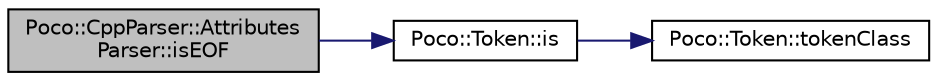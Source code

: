 digraph "Poco::CppParser::AttributesParser::isEOF"
{
 // LATEX_PDF_SIZE
  edge [fontname="Helvetica",fontsize="10",labelfontname="Helvetica",labelfontsize="10"];
  node [fontname="Helvetica",fontsize="10",shape=record];
  rankdir="LR";
  Node1 [label="Poco::CppParser::Attributes\lParser::isEOF",height=0.2,width=0.4,color="black", fillcolor="grey75", style="filled", fontcolor="black",tooltip=" "];
  Node1 -> Node2 [color="midnightblue",fontsize="10",style="solid",fontname="Helvetica"];
  Node2 [label="Poco::Token::is",height=0.2,width=0.4,color="black", fillcolor="white", style="filled",URL="$classPoco_1_1Token.html#ae70c40dddbeb367a61d88b72cef900b0",tooltip="Returns a char representation of the token."];
  Node2 -> Node3 [color="midnightblue",fontsize="10",style="solid",fontname="Helvetica"];
  Node3 [label="Poco::Token::tokenClass",height=0.2,width=0.4,color="black", fillcolor="white", style="filled",URL="$classPoco_1_1Token.html#a699d79eb488d09ea22d802ac633debfa",tooltip=" "];
}
